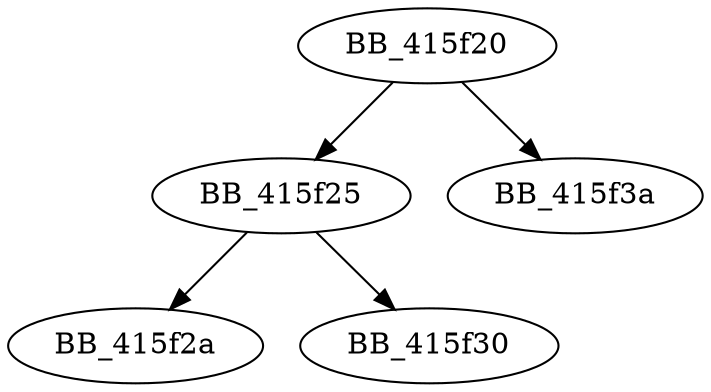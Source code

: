 DiGraph __aullshr{
BB_415f20->BB_415f25
BB_415f20->BB_415f3a
BB_415f25->BB_415f2a
BB_415f25->BB_415f30
}
